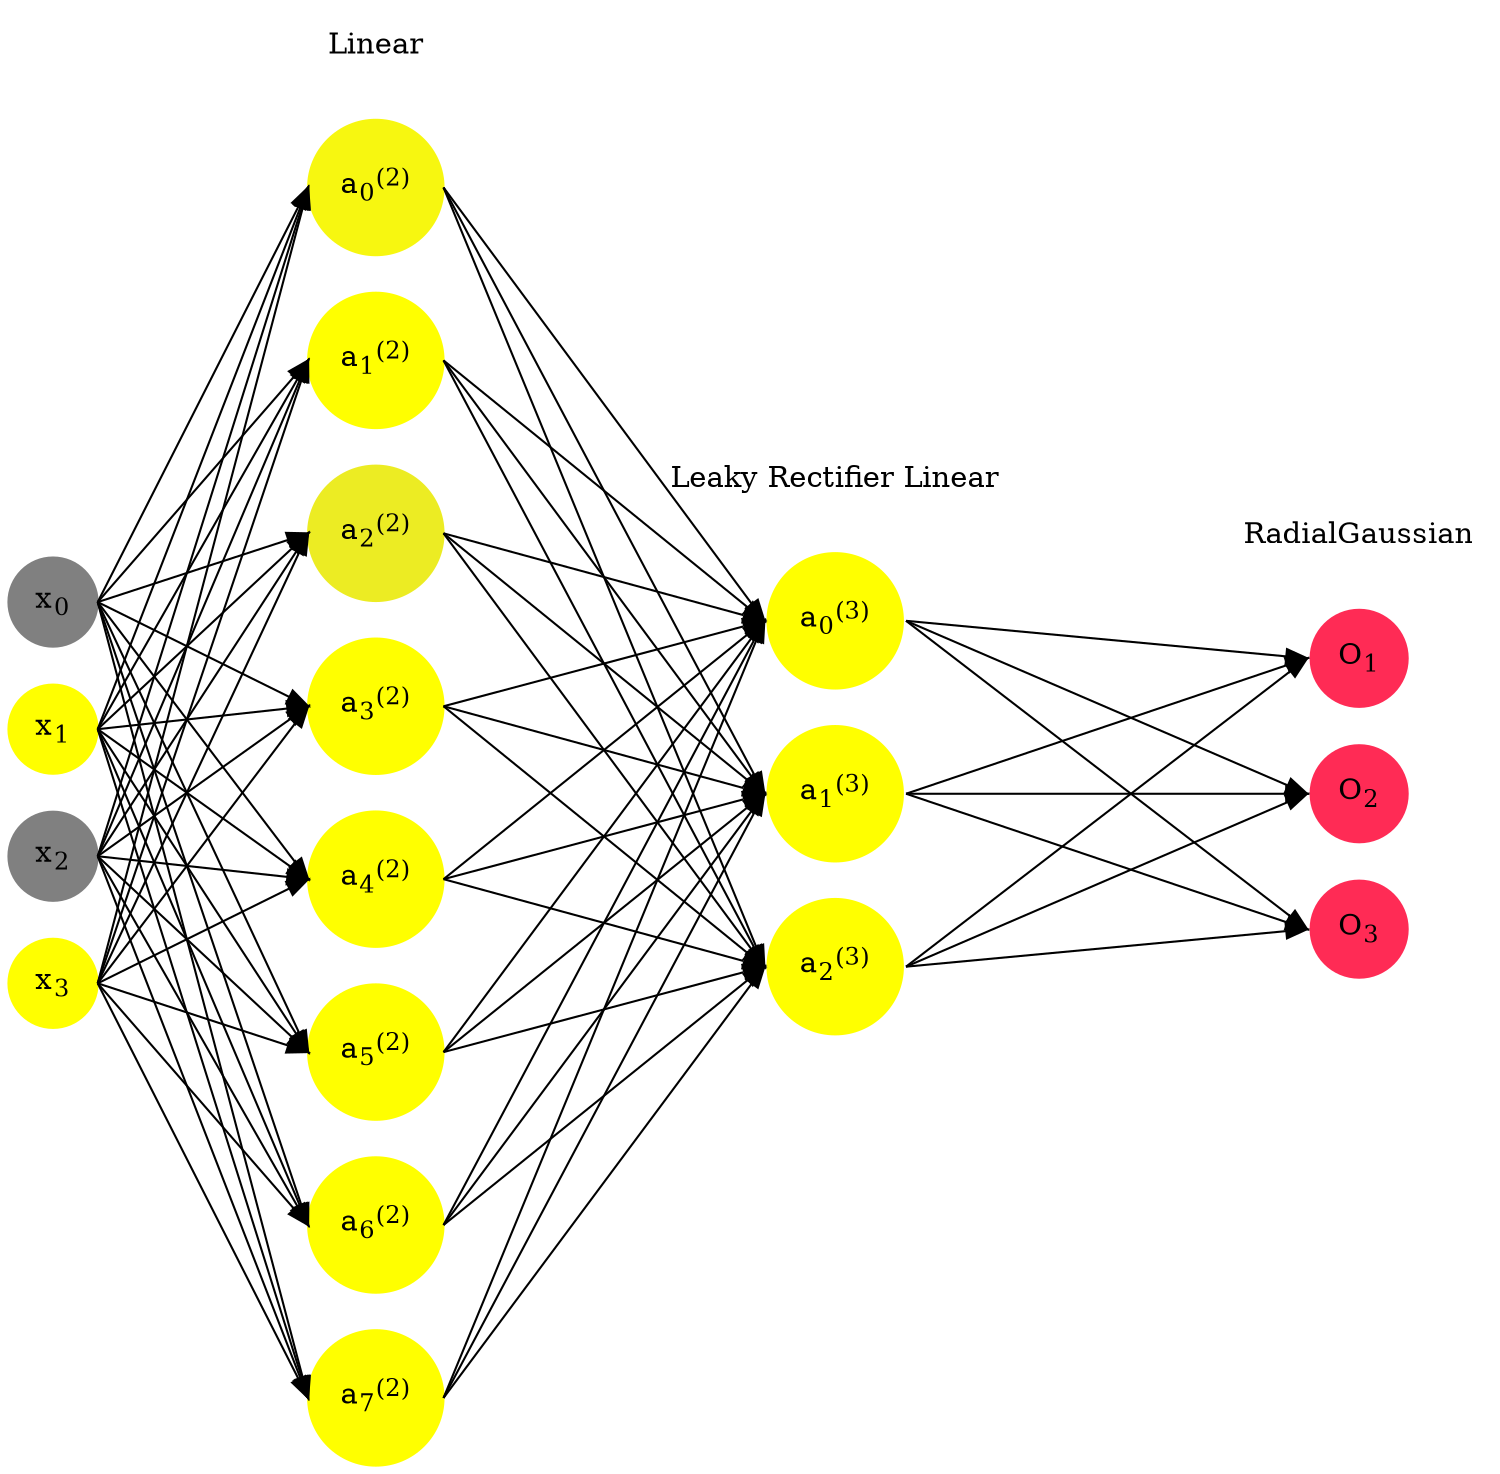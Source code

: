 digraph G {
	rankdir = LR;
	splines=false;
	edge[style=invis];
	ranksep= 1.4;
	{
	node [shape=circle, color="0.1667, 0.0, 0.5", style=filled, fillcolor="0.1667, 0.0, 0.5"];
	x0 [label=<x<sub>0</sub>>];
	}
	{
	node [shape=circle, color="0.1667, 1.0, 1.0", style=filled, fillcolor="0.1667, 1.0, 1.0"];
	x1 [label=<x<sub>1</sub>>];
	}
	{
	node [shape=circle, color="0.1667, 0.0, 0.5", style=filled, fillcolor="0.1667, 0.0, 0.5"];
	x2 [label=<x<sub>2</sub>>];
	}
	{
	node [shape=circle, color="0.1667, 1.0, 1.0", style=filled, fillcolor="0.1667, 1.0, 1.0"];
	x3 [label=<x<sub>3</sub>>];
	}
	{
	node [shape=circle, color="0.1667, 0.931821, 0.965910", style=filled, fillcolor="0.1667, 0.931821, 0.965910"];
	a02 [label=<a<sub>0</sub><sup>(2)</sup>>];
	}
	{
	node [shape=circle, color="0.1667, 4.779730, 2.889865", style=filled, fillcolor="0.1667, 4.779730, 2.889865"];
	a12 [label=<a<sub>1</sub><sup>(2)</sup>>];
	}
	{
	node [shape=circle, color="0.1667, 0.850812, 0.925406", style=filled, fillcolor="0.1667, 0.850812, 0.925406"];
	a22 [label=<a<sub>2</sub><sup>(2)</sup>>];
	}
	{
	node [shape=circle, color="0.1667, 11.791405, 6.395702", style=filled, fillcolor="0.1667, 11.791405, 6.395702"];
	a32 [label=<a<sub>3</sub><sup>(2)</sup>>];
	}
	{
	node [shape=circle, color="0.1667, 6.403999, 3.701999", style=filled, fillcolor="0.1667, 6.403999, 3.701999"];
	a42 [label=<a<sub>4</sub><sup>(2)</sup>>];
	}
	{
	node [shape=circle, color="0.1667, 8.444845, 4.722423", style=filled, fillcolor="0.1667, 8.444845, 4.722423"];
	a52 [label=<a<sub>5</sub><sup>(2)</sup>>];
	}
	{
	node [shape=circle, color="0.1667, 7.658669, 4.329335", style=filled, fillcolor="0.1667, 7.658669, 4.329335"];
	a62 [label=<a<sub>6</sub><sup>(2)</sup>>];
	}
	{
	node [shape=circle, color="0.1667, 14.800083, 7.900042", style=filled, fillcolor="0.1667, 14.800083, 7.900042"];
	a72 [label=<a<sub>7</sub><sup>(2)</sup>>];
	}
	{
	node [shape=circle, color="0.1667, 191.598632, 96.299316", style=filled, fillcolor="0.1667, 191.598632, 96.299316"];
	a03 [label=<a<sub>0</sub><sup>(3)</sup>>];
	}
	{
	node [shape=circle, color="0.1667, 530.477420, 265.738710", style=filled, fillcolor="0.1667, 530.477420, 265.738710"];
	a13 [label=<a<sub>1</sub><sup>(3)</sup>>];
	}
	{
	node [shape=circle, color="0.1667, 13.855462, 7.427731", style=filled, fillcolor="0.1667, 13.855462, 7.427731"];
	a23 [label=<a<sub>2</sub><sup>(3)</sup>>];
	}
	{
	node [shape=circle, color="0.9667, 0.83, 1.0", style=filled, fillcolor="0.9667, 0.83, 1.0"];
	O1 [label=<O<sub>1</sub>>];
	}
	{
	node [shape=circle, color="0.9667, 0.83, 1.0", style=filled, fillcolor="0.9667, 0.83, 1.0"];
	O2 [label=<O<sub>2</sub>>];
	}
	{
	node [shape=circle, color="0.9667, 0.83, 1.0", style=filled, fillcolor="0.9667, 0.83, 1.0"];
	O3 [label=<O<sub>3</sub>>];
	}
	{
	rank=same;
	x0->x1->x2->x3;
	}
	{
	rank=same;
	a02->a12->a22->a32->a42->a52->a62->a72;
	}
	{
	rank=same;
	a03->a13->a23;
	}
	{
	rank=same;
	O1->O2->O3;
	}
	l1 [shape=plaintext,label="Linear"];
	l1->a02;
	{rank=same; l1;a02};
	l2 [shape=plaintext,label="Leaky Rectifier Linear"];
	l2->a03;
	{rank=same; l2;a03};
	l3 [shape=plaintext,label="RadialGaussian"];
	l3->O1;
	{rank=same; l3;O1};
edge[style=solid, tailport=e, headport=w];
	{x0;x1;x2;x3} -> {a02;a12;a22;a32;a42;a52;a62;a72};
	{a02;a12;a22;a32;a42;a52;a62;a72} -> {a03;a13;a23};
	{a03;a13;a23} -> {O1,O2,O3};
}